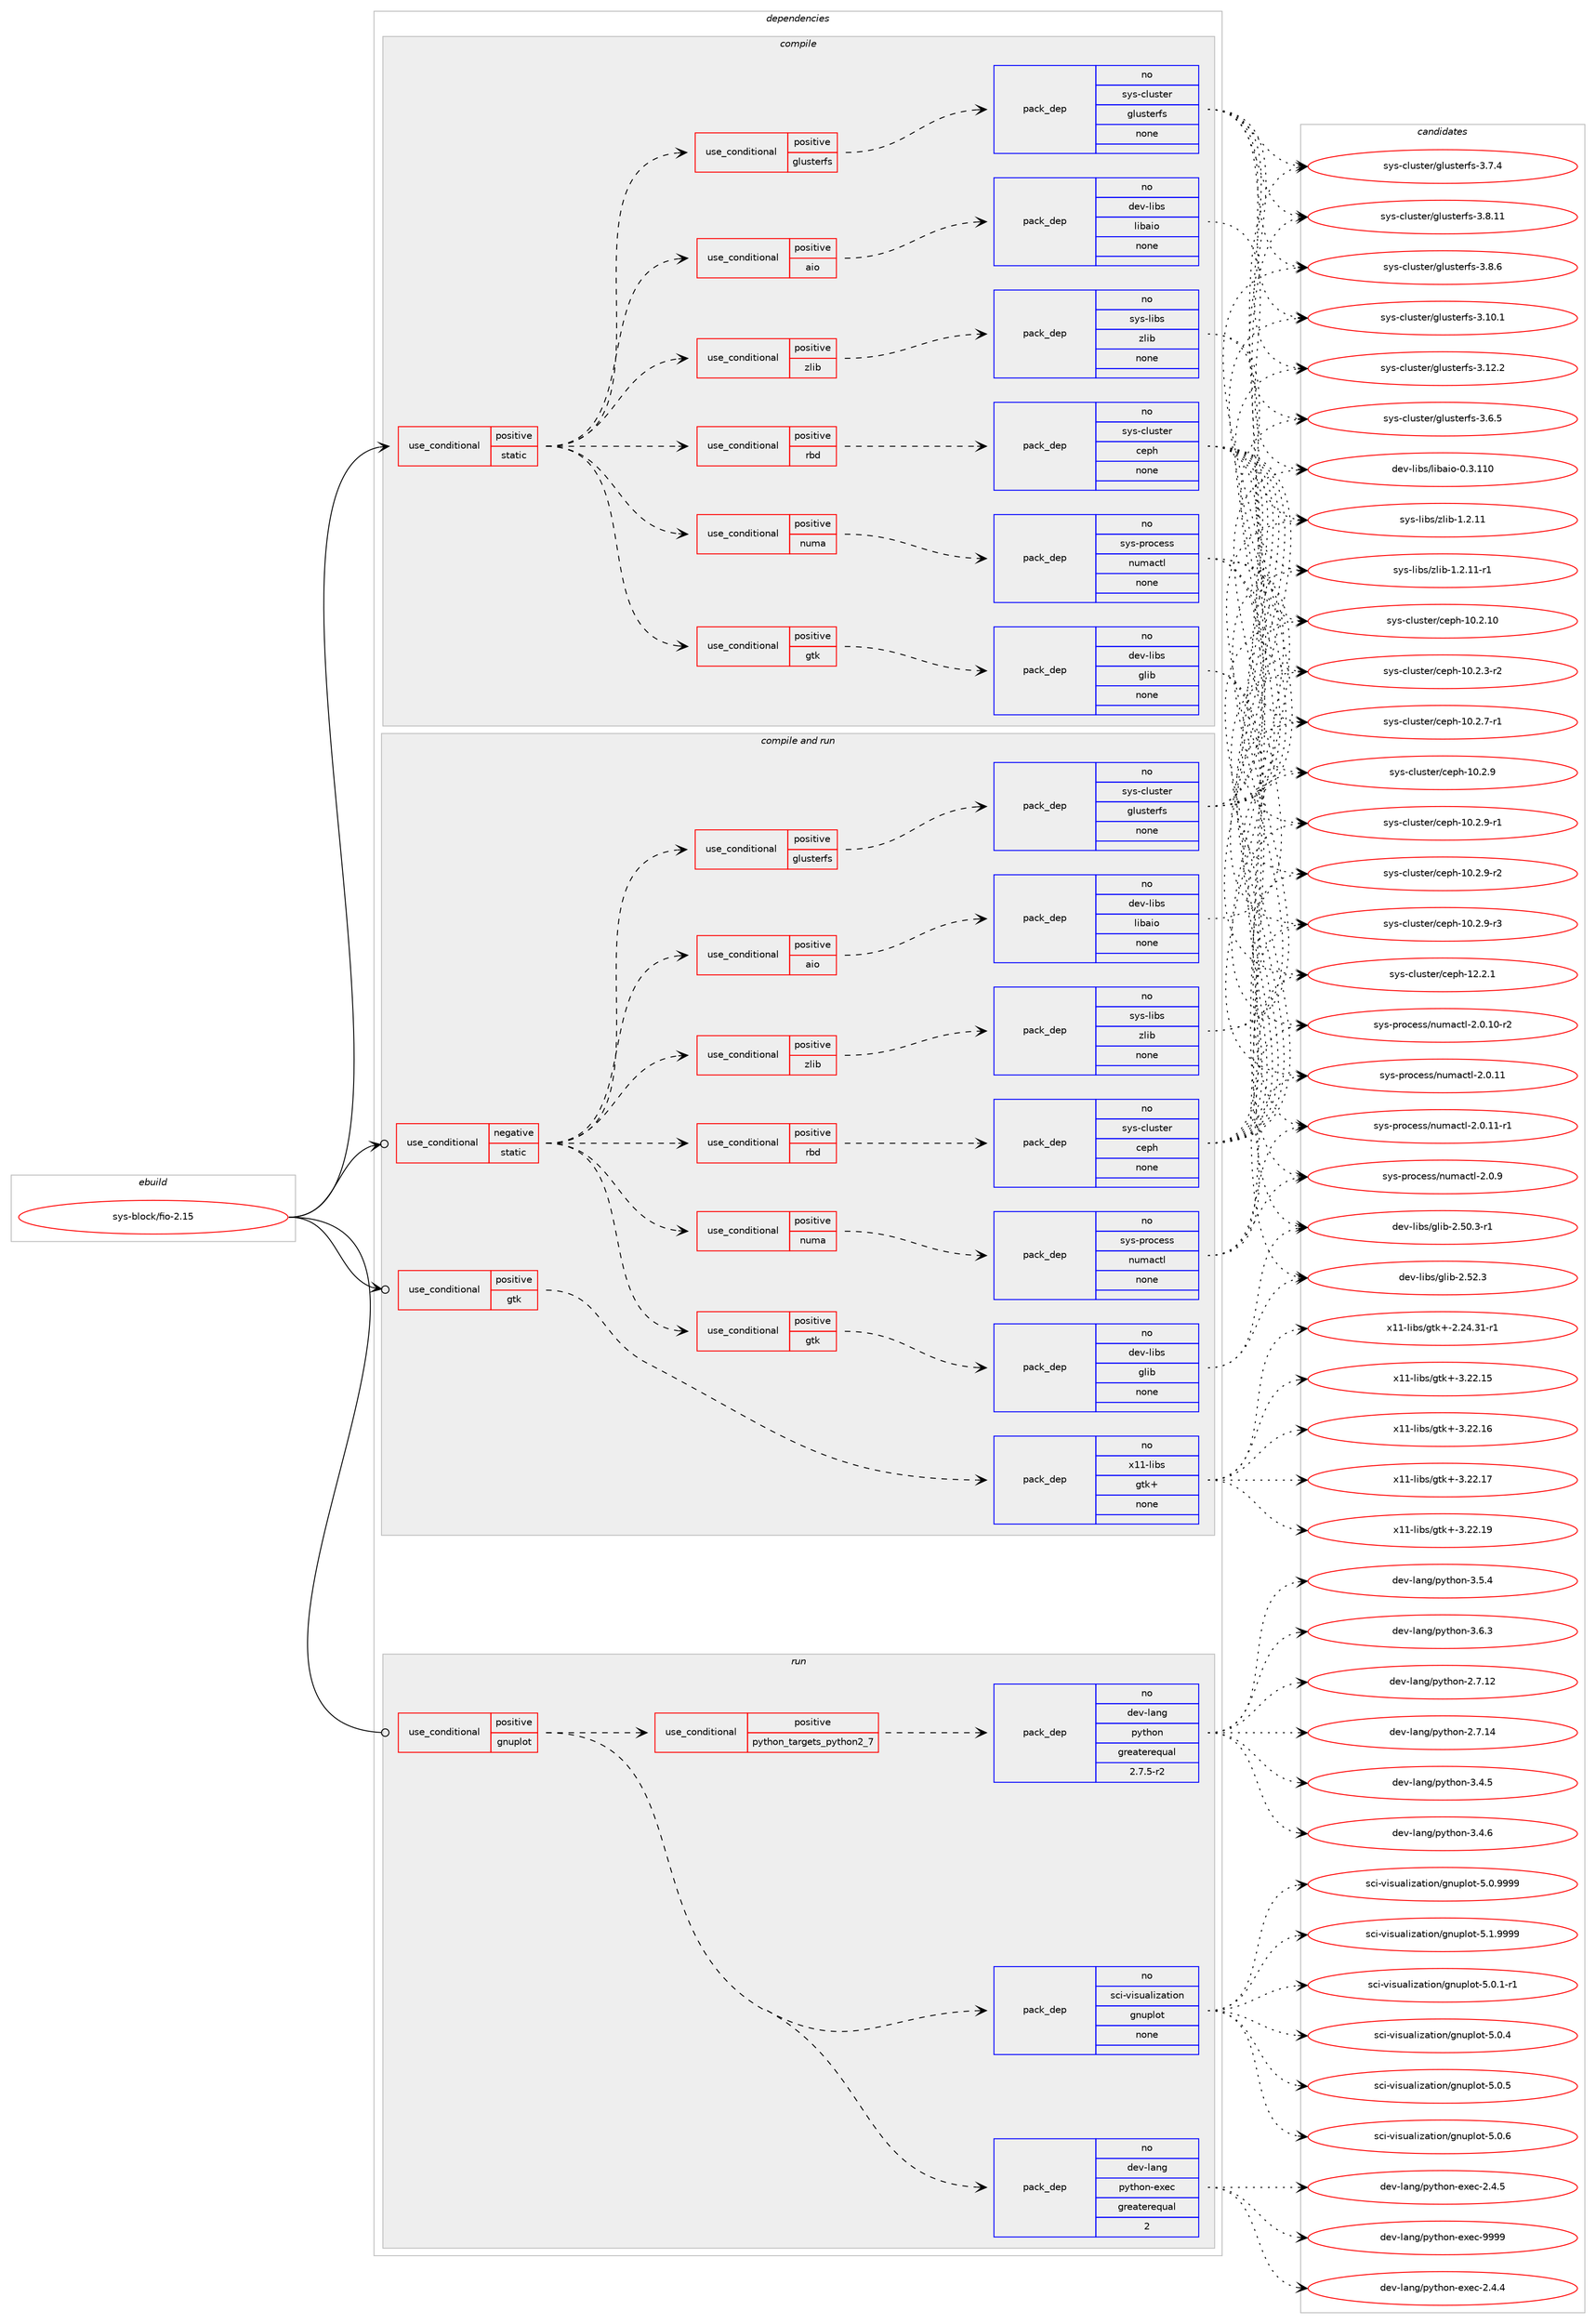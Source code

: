 digraph prolog {

# *************
# Graph options
# *************

newrank=true;
concentrate=true;
compound=true;
graph [rankdir=LR,fontname=Helvetica,fontsize=10,ranksep=1.5];#, ranksep=2.5, nodesep=0.2];
edge  [arrowhead=vee];
node  [fontname=Helvetica,fontsize=10];

# **********
# The ebuild
# **********

subgraph cluster_leftcol {
color=gray;
rank=same;
label=<<i>ebuild</i>>;
id [label="sys-block/fio-2.15", color=red, width=4, href="../sys-block/fio-2.15.svg"];
}

# ****************
# The dependencies
# ****************

subgraph cluster_midcol {
color=gray;
label=<<i>dependencies</i>>;
subgraph cluster_compile {
fillcolor="#eeeeee";
style=filled;
label=<<i>compile</i>>;
subgraph cond114643 {
dependency476107 [label=<<TABLE BORDER="0" CELLBORDER="1" CELLSPACING="0" CELLPADDING="4"><TR><TD ROWSPAN="3" CELLPADDING="10">use_conditional</TD></TR><TR><TD>positive</TD></TR><TR><TD>static</TD></TR></TABLE>>, shape=none, color=red];
subgraph cond114644 {
dependency476108 [label=<<TABLE BORDER="0" CELLBORDER="1" CELLSPACING="0" CELLPADDING="4"><TR><TD ROWSPAN="3" CELLPADDING="10">use_conditional</TD></TR><TR><TD>positive</TD></TR><TR><TD>aio</TD></TR></TABLE>>, shape=none, color=red];
subgraph pack353167 {
dependency476109 [label=<<TABLE BORDER="0" CELLBORDER="1" CELLSPACING="0" CELLPADDING="4" WIDTH="220"><TR><TD ROWSPAN="6" CELLPADDING="30">pack_dep</TD></TR><TR><TD WIDTH="110">no</TD></TR><TR><TD>dev-libs</TD></TR><TR><TD>libaio</TD></TR><TR><TD>none</TD></TR><TR><TD></TD></TR></TABLE>>, shape=none, color=blue];
}
dependency476108:e -> dependency476109:w [weight=20,style="dashed",arrowhead="vee"];
}
dependency476107:e -> dependency476108:w [weight=20,style="dashed",arrowhead="vee"];
subgraph cond114645 {
dependency476110 [label=<<TABLE BORDER="0" CELLBORDER="1" CELLSPACING="0" CELLPADDING="4"><TR><TD ROWSPAN="3" CELLPADDING="10">use_conditional</TD></TR><TR><TD>positive</TD></TR><TR><TD>glusterfs</TD></TR></TABLE>>, shape=none, color=red];
subgraph pack353168 {
dependency476111 [label=<<TABLE BORDER="0" CELLBORDER="1" CELLSPACING="0" CELLPADDING="4" WIDTH="220"><TR><TD ROWSPAN="6" CELLPADDING="30">pack_dep</TD></TR><TR><TD WIDTH="110">no</TD></TR><TR><TD>sys-cluster</TD></TR><TR><TD>glusterfs</TD></TR><TR><TD>none</TD></TR><TR><TD></TD></TR></TABLE>>, shape=none, color=blue];
}
dependency476110:e -> dependency476111:w [weight=20,style="dashed",arrowhead="vee"];
}
dependency476107:e -> dependency476110:w [weight=20,style="dashed",arrowhead="vee"];
subgraph cond114646 {
dependency476112 [label=<<TABLE BORDER="0" CELLBORDER="1" CELLSPACING="0" CELLPADDING="4"><TR><TD ROWSPAN="3" CELLPADDING="10">use_conditional</TD></TR><TR><TD>positive</TD></TR><TR><TD>gtk</TD></TR></TABLE>>, shape=none, color=red];
subgraph pack353169 {
dependency476113 [label=<<TABLE BORDER="0" CELLBORDER="1" CELLSPACING="0" CELLPADDING="4" WIDTH="220"><TR><TD ROWSPAN="6" CELLPADDING="30">pack_dep</TD></TR><TR><TD WIDTH="110">no</TD></TR><TR><TD>dev-libs</TD></TR><TR><TD>glib</TD></TR><TR><TD>none</TD></TR><TR><TD></TD></TR></TABLE>>, shape=none, color=blue];
}
dependency476112:e -> dependency476113:w [weight=20,style="dashed",arrowhead="vee"];
}
dependency476107:e -> dependency476112:w [weight=20,style="dashed",arrowhead="vee"];
subgraph cond114647 {
dependency476114 [label=<<TABLE BORDER="0" CELLBORDER="1" CELLSPACING="0" CELLPADDING="4"><TR><TD ROWSPAN="3" CELLPADDING="10">use_conditional</TD></TR><TR><TD>positive</TD></TR><TR><TD>numa</TD></TR></TABLE>>, shape=none, color=red];
subgraph pack353170 {
dependency476115 [label=<<TABLE BORDER="0" CELLBORDER="1" CELLSPACING="0" CELLPADDING="4" WIDTH="220"><TR><TD ROWSPAN="6" CELLPADDING="30">pack_dep</TD></TR><TR><TD WIDTH="110">no</TD></TR><TR><TD>sys-process</TD></TR><TR><TD>numactl</TD></TR><TR><TD>none</TD></TR><TR><TD></TD></TR></TABLE>>, shape=none, color=blue];
}
dependency476114:e -> dependency476115:w [weight=20,style="dashed",arrowhead="vee"];
}
dependency476107:e -> dependency476114:w [weight=20,style="dashed",arrowhead="vee"];
subgraph cond114648 {
dependency476116 [label=<<TABLE BORDER="0" CELLBORDER="1" CELLSPACING="0" CELLPADDING="4"><TR><TD ROWSPAN="3" CELLPADDING="10">use_conditional</TD></TR><TR><TD>positive</TD></TR><TR><TD>rbd</TD></TR></TABLE>>, shape=none, color=red];
subgraph pack353171 {
dependency476117 [label=<<TABLE BORDER="0" CELLBORDER="1" CELLSPACING="0" CELLPADDING="4" WIDTH="220"><TR><TD ROWSPAN="6" CELLPADDING="30">pack_dep</TD></TR><TR><TD WIDTH="110">no</TD></TR><TR><TD>sys-cluster</TD></TR><TR><TD>ceph</TD></TR><TR><TD>none</TD></TR><TR><TD></TD></TR></TABLE>>, shape=none, color=blue];
}
dependency476116:e -> dependency476117:w [weight=20,style="dashed",arrowhead="vee"];
}
dependency476107:e -> dependency476116:w [weight=20,style="dashed",arrowhead="vee"];
subgraph cond114649 {
dependency476118 [label=<<TABLE BORDER="0" CELLBORDER="1" CELLSPACING="0" CELLPADDING="4"><TR><TD ROWSPAN="3" CELLPADDING="10">use_conditional</TD></TR><TR><TD>positive</TD></TR><TR><TD>zlib</TD></TR></TABLE>>, shape=none, color=red];
subgraph pack353172 {
dependency476119 [label=<<TABLE BORDER="0" CELLBORDER="1" CELLSPACING="0" CELLPADDING="4" WIDTH="220"><TR><TD ROWSPAN="6" CELLPADDING="30">pack_dep</TD></TR><TR><TD WIDTH="110">no</TD></TR><TR><TD>sys-libs</TD></TR><TR><TD>zlib</TD></TR><TR><TD>none</TD></TR><TR><TD></TD></TR></TABLE>>, shape=none, color=blue];
}
dependency476118:e -> dependency476119:w [weight=20,style="dashed",arrowhead="vee"];
}
dependency476107:e -> dependency476118:w [weight=20,style="dashed",arrowhead="vee"];
}
id:e -> dependency476107:w [weight=20,style="solid",arrowhead="vee"];
}
subgraph cluster_compileandrun {
fillcolor="#eeeeee";
style=filled;
label=<<i>compile and run</i>>;
subgraph cond114650 {
dependency476120 [label=<<TABLE BORDER="0" CELLBORDER="1" CELLSPACING="0" CELLPADDING="4"><TR><TD ROWSPAN="3" CELLPADDING="10">use_conditional</TD></TR><TR><TD>negative</TD></TR><TR><TD>static</TD></TR></TABLE>>, shape=none, color=red];
subgraph cond114651 {
dependency476121 [label=<<TABLE BORDER="0" CELLBORDER="1" CELLSPACING="0" CELLPADDING="4"><TR><TD ROWSPAN="3" CELLPADDING="10">use_conditional</TD></TR><TR><TD>positive</TD></TR><TR><TD>aio</TD></TR></TABLE>>, shape=none, color=red];
subgraph pack353173 {
dependency476122 [label=<<TABLE BORDER="0" CELLBORDER="1" CELLSPACING="0" CELLPADDING="4" WIDTH="220"><TR><TD ROWSPAN="6" CELLPADDING="30">pack_dep</TD></TR><TR><TD WIDTH="110">no</TD></TR><TR><TD>dev-libs</TD></TR><TR><TD>libaio</TD></TR><TR><TD>none</TD></TR><TR><TD></TD></TR></TABLE>>, shape=none, color=blue];
}
dependency476121:e -> dependency476122:w [weight=20,style="dashed",arrowhead="vee"];
}
dependency476120:e -> dependency476121:w [weight=20,style="dashed",arrowhead="vee"];
subgraph cond114652 {
dependency476123 [label=<<TABLE BORDER="0" CELLBORDER="1" CELLSPACING="0" CELLPADDING="4"><TR><TD ROWSPAN="3" CELLPADDING="10">use_conditional</TD></TR><TR><TD>positive</TD></TR><TR><TD>glusterfs</TD></TR></TABLE>>, shape=none, color=red];
subgraph pack353174 {
dependency476124 [label=<<TABLE BORDER="0" CELLBORDER="1" CELLSPACING="0" CELLPADDING="4" WIDTH="220"><TR><TD ROWSPAN="6" CELLPADDING="30">pack_dep</TD></TR><TR><TD WIDTH="110">no</TD></TR><TR><TD>sys-cluster</TD></TR><TR><TD>glusterfs</TD></TR><TR><TD>none</TD></TR><TR><TD></TD></TR></TABLE>>, shape=none, color=blue];
}
dependency476123:e -> dependency476124:w [weight=20,style="dashed",arrowhead="vee"];
}
dependency476120:e -> dependency476123:w [weight=20,style="dashed",arrowhead="vee"];
subgraph cond114653 {
dependency476125 [label=<<TABLE BORDER="0" CELLBORDER="1" CELLSPACING="0" CELLPADDING="4"><TR><TD ROWSPAN="3" CELLPADDING="10">use_conditional</TD></TR><TR><TD>positive</TD></TR><TR><TD>gtk</TD></TR></TABLE>>, shape=none, color=red];
subgraph pack353175 {
dependency476126 [label=<<TABLE BORDER="0" CELLBORDER="1" CELLSPACING="0" CELLPADDING="4" WIDTH="220"><TR><TD ROWSPAN="6" CELLPADDING="30">pack_dep</TD></TR><TR><TD WIDTH="110">no</TD></TR><TR><TD>dev-libs</TD></TR><TR><TD>glib</TD></TR><TR><TD>none</TD></TR><TR><TD></TD></TR></TABLE>>, shape=none, color=blue];
}
dependency476125:e -> dependency476126:w [weight=20,style="dashed",arrowhead="vee"];
}
dependency476120:e -> dependency476125:w [weight=20,style="dashed",arrowhead="vee"];
subgraph cond114654 {
dependency476127 [label=<<TABLE BORDER="0" CELLBORDER="1" CELLSPACING="0" CELLPADDING="4"><TR><TD ROWSPAN="3" CELLPADDING="10">use_conditional</TD></TR><TR><TD>positive</TD></TR><TR><TD>numa</TD></TR></TABLE>>, shape=none, color=red];
subgraph pack353176 {
dependency476128 [label=<<TABLE BORDER="0" CELLBORDER="1" CELLSPACING="0" CELLPADDING="4" WIDTH="220"><TR><TD ROWSPAN="6" CELLPADDING="30">pack_dep</TD></TR><TR><TD WIDTH="110">no</TD></TR><TR><TD>sys-process</TD></TR><TR><TD>numactl</TD></TR><TR><TD>none</TD></TR><TR><TD></TD></TR></TABLE>>, shape=none, color=blue];
}
dependency476127:e -> dependency476128:w [weight=20,style="dashed",arrowhead="vee"];
}
dependency476120:e -> dependency476127:w [weight=20,style="dashed",arrowhead="vee"];
subgraph cond114655 {
dependency476129 [label=<<TABLE BORDER="0" CELLBORDER="1" CELLSPACING="0" CELLPADDING="4"><TR><TD ROWSPAN="3" CELLPADDING="10">use_conditional</TD></TR><TR><TD>positive</TD></TR><TR><TD>rbd</TD></TR></TABLE>>, shape=none, color=red];
subgraph pack353177 {
dependency476130 [label=<<TABLE BORDER="0" CELLBORDER="1" CELLSPACING="0" CELLPADDING="4" WIDTH="220"><TR><TD ROWSPAN="6" CELLPADDING="30">pack_dep</TD></TR><TR><TD WIDTH="110">no</TD></TR><TR><TD>sys-cluster</TD></TR><TR><TD>ceph</TD></TR><TR><TD>none</TD></TR><TR><TD></TD></TR></TABLE>>, shape=none, color=blue];
}
dependency476129:e -> dependency476130:w [weight=20,style="dashed",arrowhead="vee"];
}
dependency476120:e -> dependency476129:w [weight=20,style="dashed",arrowhead="vee"];
subgraph cond114656 {
dependency476131 [label=<<TABLE BORDER="0" CELLBORDER="1" CELLSPACING="0" CELLPADDING="4"><TR><TD ROWSPAN="3" CELLPADDING="10">use_conditional</TD></TR><TR><TD>positive</TD></TR><TR><TD>zlib</TD></TR></TABLE>>, shape=none, color=red];
subgraph pack353178 {
dependency476132 [label=<<TABLE BORDER="0" CELLBORDER="1" CELLSPACING="0" CELLPADDING="4" WIDTH="220"><TR><TD ROWSPAN="6" CELLPADDING="30">pack_dep</TD></TR><TR><TD WIDTH="110">no</TD></TR><TR><TD>sys-libs</TD></TR><TR><TD>zlib</TD></TR><TR><TD>none</TD></TR><TR><TD></TD></TR></TABLE>>, shape=none, color=blue];
}
dependency476131:e -> dependency476132:w [weight=20,style="dashed",arrowhead="vee"];
}
dependency476120:e -> dependency476131:w [weight=20,style="dashed",arrowhead="vee"];
}
id:e -> dependency476120:w [weight=20,style="solid",arrowhead="odotvee"];
subgraph cond114657 {
dependency476133 [label=<<TABLE BORDER="0" CELLBORDER="1" CELLSPACING="0" CELLPADDING="4"><TR><TD ROWSPAN="3" CELLPADDING="10">use_conditional</TD></TR><TR><TD>positive</TD></TR><TR><TD>gtk</TD></TR></TABLE>>, shape=none, color=red];
subgraph pack353179 {
dependency476134 [label=<<TABLE BORDER="0" CELLBORDER="1" CELLSPACING="0" CELLPADDING="4" WIDTH="220"><TR><TD ROWSPAN="6" CELLPADDING="30">pack_dep</TD></TR><TR><TD WIDTH="110">no</TD></TR><TR><TD>x11-libs</TD></TR><TR><TD>gtk+</TD></TR><TR><TD>none</TD></TR><TR><TD></TD></TR></TABLE>>, shape=none, color=blue];
}
dependency476133:e -> dependency476134:w [weight=20,style="dashed",arrowhead="vee"];
}
id:e -> dependency476133:w [weight=20,style="solid",arrowhead="odotvee"];
}
subgraph cluster_run {
fillcolor="#eeeeee";
style=filled;
label=<<i>run</i>>;
subgraph cond114658 {
dependency476135 [label=<<TABLE BORDER="0" CELLBORDER="1" CELLSPACING="0" CELLPADDING="4"><TR><TD ROWSPAN="3" CELLPADDING="10">use_conditional</TD></TR><TR><TD>positive</TD></TR><TR><TD>gnuplot</TD></TR></TABLE>>, shape=none, color=red];
subgraph pack353180 {
dependency476136 [label=<<TABLE BORDER="0" CELLBORDER="1" CELLSPACING="0" CELLPADDING="4" WIDTH="220"><TR><TD ROWSPAN="6" CELLPADDING="30">pack_dep</TD></TR><TR><TD WIDTH="110">no</TD></TR><TR><TD>sci-visualization</TD></TR><TR><TD>gnuplot</TD></TR><TR><TD>none</TD></TR><TR><TD></TD></TR></TABLE>>, shape=none, color=blue];
}
dependency476135:e -> dependency476136:w [weight=20,style="dashed",arrowhead="vee"];
subgraph cond114659 {
dependency476137 [label=<<TABLE BORDER="0" CELLBORDER="1" CELLSPACING="0" CELLPADDING="4"><TR><TD ROWSPAN="3" CELLPADDING="10">use_conditional</TD></TR><TR><TD>positive</TD></TR><TR><TD>python_targets_python2_7</TD></TR></TABLE>>, shape=none, color=red];
subgraph pack353181 {
dependency476138 [label=<<TABLE BORDER="0" CELLBORDER="1" CELLSPACING="0" CELLPADDING="4" WIDTH="220"><TR><TD ROWSPAN="6" CELLPADDING="30">pack_dep</TD></TR><TR><TD WIDTH="110">no</TD></TR><TR><TD>dev-lang</TD></TR><TR><TD>python</TD></TR><TR><TD>greaterequal</TD></TR><TR><TD>2.7.5-r2</TD></TR></TABLE>>, shape=none, color=blue];
}
dependency476137:e -> dependency476138:w [weight=20,style="dashed",arrowhead="vee"];
}
dependency476135:e -> dependency476137:w [weight=20,style="dashed",arrowhead="vee"];
subgraph pack353182 {
dependency476139 [label=<<TABLE BORDER="0" CELLBORDER="1" CELLSPACING="0" CELLPADDING="4" WIDTH="220"><TR><TD ROWSPAN="6" CELLPADDING="30">pack_dep</TD></TR><TR><TD WIDTH="110">no</TD></TR><TR><TD>dev-lang</TD></TR><TR><TD>python-exec</TD></TR><TR><TD>greaterequal</TD></TR><TR><TD>2</TD></TR></TABLE>>, shape=none, color=blue];
}
dependency476135:e -> dependency476139:w [weight=20,style="dashed",arrowhead="vee"];
}
id:e -> dependency476135:w [weight=20,style="solid",arrowhead="odot"];
}
}

# **************
# The candidates
# **************

subgraph cluster_choices {
rank=same;
color=gray;
label=<<i>candidates</i>>;

subgraph choice353167 {
color=black;
nodesep=1;
choice10010111845108105981154710810598971051114548465146494948 [label="dev-libs/libaio-0.3.110", color=red, width=4,href="../dev-libs/libaio-0.3.110.svg"];
dependency476109:e -> choice10010111845108105981154710810598971051114548465146494948:w [style=dotted,weight="100"];
}
subgraph choice353168 {
color=black;
nodesep=1;
choice11512111545991081171151161011144710310811711511610111410211545514649484649 [label="sys-cluster/glusterfs-3.10.1", color=red, width=4,href="../sys-cluster/glusterfs-3.10.1.svg"];
choice11512111545991081171151161011144710310811711511610111410211545514649504650 [label="sys-cluster/glusterfs-3.12.2", color=red, width=4,href="../sys-cluster/glusterfs-3.12.2.svg"];
choice115121115459910811711511610111447103108117115116101114102115455146544653 [label="sys-cluster/glusterfs-3.6.5", color=red, width=4,href="../sys-cluster/glusterfs-3.6.5.svg"];
choice115121115459910811711511610111447103108117115116101114102115455146554652 [label="sys-cluster/glusterfs-3.7.4", color=red, width=4,href="../sys-cluster/glusterfs-3.7.4.svg"];
choice11512111545991081171151161011144710310811711511610111410211545514656464949 [label="sys-cluster/glusterfs-3.8.11", color=red, width=4,href="../sys-cluster/glusterfs-3.8.11.svg"];
choice115121115459910811711511610111447103108117115116101114102115455146564654 [label="sys-cluster/glusterfs-3.8.6", color=red, width=4,href="../sys-cluster/glusterfs-3.8.6.svg"];
dependency476111:e -> choice11512111545991081171151161011144710310811711511610111410211545514649484649:w [style=dotted,weight="100"];
dependency476111:e -> choice11512111545991081171151161011144710310811711511610111410211545514649504650:w [style=dotted,weight="100"];
dependency476111:e -> choice115121115459910811711511610111447103108117115116101114102115455146544653:w [style=dotted,weight="100"];
dependency476111:e -> choice115121115459910811711511610111447103108117115116101114102115455146554652:w [style=dotted,weight="100"];
dependency476111:e -> choice11512111545991081171151161011144710310811711511610111410211545514656464949:w [style=dotted,weight="100"];
dependency476111:e -> choice115121115459910811711511610111447103108117115116101114102115455146564654:w [style=dotted,weight="100"];
}
subgraph choice353169 {
color=black;
nodesep=1;
choice10010111845108105981154710310810598455046534846514511449 [label="dev-libs/glib-2.50.3-r1", color=red, width=4,href="../dev-libs/glib-2.50.3-r1.svg"];
choice1001011184510810598115471031081059845504653504651 [label="dev-libs/glib-2.52.3", color=red, width=4,href="../dev-libs/glib-2.52.3.svg"];
dependency476113:e -> choice10010111845108105981154710310810598455046534846514511449:w [style=dotted,weight="100"];
dependency476113:e -> choice1001011184510810598115471031081059845504653504651:w [style=dotted,weight="100"];
}
subgraph choice353170 {
color=black;
nodesep=1;
choice1151211154511211411199101115115471101171099799116108455046484649484511450 [label="sys-process/numactl-2.0.10-r2", color=red, width=4,href="../sys-process/numactl-2.0.10-r2.svg"];
choice115121115451121141119910111511547110117109979911610845504648464949 [label="sys-process/numactl-2.0.11", color=red, width=4,href="../sys-process/numactl-2.0.11.svg"];
choice1151211154511211411199101115115471101171099799116108455046484649494511449 [label="sys-process/numactl-2.0.11-r1", color=red, width=4,href="../sys-process/numactl-2.0.11-r1.svg"];
choice1151211154511211411199101115115471101171099799116108455046484657 [label="sys-process/numactl-2.0.9", color=red, width=4,href="../sys-process/numactl-2.0.9.svg"];
dependency476115:e -> choice1151211154511211411199101115115471101171099799116108455046484649484511450:w [style=dotted,weight="100"];
dependency476115:e -> choice115121115451121141119910111511547110117109979911610845504648464949:w [style=dotted,weight="100"];
dependency476115:e -> choice1151211154511211411199101115115471101171099799116108455046484649494511449:w [style=dotted,weight="100"];
dependency476115:e -> choice1151211154511211411199101115115471101171099799116108455046484657:w [style=dotted,weight="100"];
}
subgraph choice353171 {
color=black;
nodesep=1;
choice115121115459910811711511610111447991011121044549484650464948 [label="sys-cluster/ceph-10.2.10", color=red, width=4,href="../sys-cluster/ceph-10.2.10.svg"];
choice11512111545991081171151161011144799101112104454948465046514511450 [label="sys-cluster/ceph-10.2.3-r2", color=red, width=4,href="../sys-cluster/ceph-10.2.3-r2.svg"];
choice11512111545991081171151161011144799101112104454948465046554511449 [label="sys-cluster/ceph-10.2.7-r1", color=red, width=4,href="../sys-cluster/ceph-10.2.7-r1.svg"];
choice1151211154599108117115116101114479910111210445494846504657 [label="sys-cluster/ceph-10.2.9", color=red, width=4,href="../sys-cluster/ceph-10.2.9.svg"];
choice11512111545991081171151161011144799101112104454948465046574511449 [label="sys-cluster/ceph-10.2.9-r1", color=red, width=4,href="../sys-cluster/ceph-10.2.9-r1.svg"];
choice11512111545991081171151161011144799101112104454948465046574511450 [label="sys-cluster/ceph-10.2.9-r2", color=red, width=4,href="../sys-cluster/ceph-10.2.9-r2.svg"];
choice11512111545991081171151161011144799101112104454948465046574511451 [label="sys-cluster/ceph-10.2.9-r3", color=red, width=4,href="../sys-cluster/ceph-10.2.9-r3.svg"];
choice1151211154599108117115116101114479910111210445495046504649 [label="sys-cluster/ceph-12.2.1", color=red, width=4,href="../sys-cluster/ceph-12.2.1.svg"];
dependency476117:e -> choice115121115459910811711511610111447991011121044549484650464948:w [style=dotted,weight="100"];
dependency476117:e -> choice11512111545991081171151161011144799101112104454948465046514511450:w [style=dotted,weight="100"];
dependency476117:e -> choice11512111545991081171151161011144799101112104454948465046554511449:w [style=dotted,weight="100"];
dependency476117:e -> choice1151211154599108117115116101114479910111210445494846504657:w [style=dotted,weight="100"];
dependency476117:e -> choice11512111545991081171151161011144799101112104454948465046574511449:w [style=dotted,weight="100"];
dependency476117:e -> choice11512111545991081171151161011144799101112104454948465046574511450:w [style=dotted,weight="100"];
dependency476117:e -> choice11512111545991081171151161011144799101112104454948465046574511451:w [style=dotted,weight="100"];
dependency476117:e -> choice1151211154599108117115116101114479910111210445495046504649:w [style=dotted,weight="100"];
}
subgraph choice353172 {
color=black;
nodesep=1;
choice1151211154510810598115471221081059845494650464949 [label="sys-libs/zlib-1.2.11", color=red, width=4,href="../sys-libs/zlib-1.2.11.svg"];
choice11512111545108105981154712210810598454946504649494511449 [label="sys-libs/zlib-1.2.11-r1", color=red, width=4,href="../sys-libs/zlib-1.2.11-r1.svg"];
dependency476119:e -> choice1151211154510810598115471221081059845494650464949:w [style=dotted,weight="100"];
dependency476119:e -> choice11512111545108105981154712210810598454946504649494511449:w [style=dotted,weight="100"];
}
subgraph choice353173 {
color=black;
nodesep=1;
choice10010111845108105981154710810598971051114548465146494948 [label="dev-libs/libaio-0.3.110", color=red, width=4,href="../dev-libs/libaio-0.3.110.svg"];
dependency476122:e -> choice10010111845108105981154710810598971051114548465146494948:w [style=dotted,weight="100"];
}
subgraph choice353174 {
color=black;
nodesep=1;
choice11512111545991081171151161011144710310811711511610111410211545514649484649 [label="sys-cluster/glusterfs-3.10.1", color=red, width=4,href="../sys-cluster/glusterfs-3.10.1.svg"];
choice11512111545991081171151161011144710310811711511610111410211545514649504650 [label="sys-cluster/glusterfs-3.12.2", color=red, width=4,href="../sys-cluster/glusterfs-3.12.2.svg"];
choice115121115459910811711511610111447103108117115116101114102115455146544653 [label="sys-cluster/glusterfs-3.6.5", color=red, width=4,href="../sys-cluster/glusterfs-3.6.5.svg"];
choice115121115459910811711511610111447103108117115116101114102115455146554652 [label="sys-cluster/glusterfs-3.7.4", color=red, width=4,href="../sys-cluster/glusterfs-3.7.4.svg"];
choice11512111545991081171151161011144710310811711511610111410211545514656464949 [label="sys-cluster/glusterfs-3.8.11", color=red, width=4,href="../sys-cluster/glusterfs-3.8.11.svg"];
choice115121115459910811711511610111447103108117115116101114102115455146564654 [label="sys-cluster/glusterfs-3.8.6", color=red, width=4,href="../sys-cluster/glusterfs-3.8.6.svg"];
dependency476124:e -> choice11512111545991081171151161011144710310811711511610111410211545514649484649:w [style=dotted,weight="100"];
dependency476124:e -> choice11512111545991081171151161011144710310811711511610111410211545514649504650:w [style=dotted,weight="100"];
dependency476124:e -> choice115121115459910811711511610111447103108117115116101114102115455146544653:w [style=dotted,weight="100"];
dependency476124:e -> choice115121115459910811711511610111447103108117115116101114102115455146554652:w [style=dotted,weight="100"];
dependency476124:e -> choice11512111545991081171151161011144710310811711511610111410211545514656464949:w [style=dotted,weight="100"];
dependency476124:e -> choice115121115459910811711511610111447103108117115116101114102115455146564654:w [style=dotted,weight="100"];
}
subgraph choice353175 {
color=black;
nodesep=1;
choice10010111845108105981154710310810598455046534846514511449 [label="dev-libs/glib-2.50.3-r1", color=red, width=4,href="../dev-libs/glib-2.50.3-r1.svg"];
choice1001011184510810598115471031081059845504653504651 [label="dev-libs/glib-2.52.3", color=red, width=4,href="../dev-libs/glib-2.52.3.svg"];
dependency476126:e -> choice10010111845108105981154710310810598455046534846514511449:w [style=dotted,weight="100"];
dependency476126:e -> choice1001011184510810598115471031081059845504653504651:w [style=dotted,weight="100"];
}
subgraph choice353176 {
color=black;
nodesep=1;
choice1151211154511211411199101115115471101171099799116108455046484649484511450 [label="sys-process/numactl-2.0.10-r2", color=red, width=4,href="../sys-process/numactl-2.0.10-r2.svg"];
choice115121115451121141119910111511547110117109979911610845504648464949 [label="sys-process/numactl-2.0.11", color=red, width=4,href="../sys-process/numactl-2.0.11.svg"];
choice1151211154511211411199101115115471101171099799116108455046484649494511449 [label="sys-process/numactl-2.0.11-r1", color=red, width=4,href="../sys-process/numactl-2.0.11-r1.svg"];
choice1151211154511211411199101115115471101171099799116108455046484657 [label="sys-process/numactl-2.0.9", color=red, width=4,href="../sys-process/numactl-2.0.9.svg"];
dependency476128:e -> choice1151211154511211411199101115115471101171099799116108455046484649484511450:w [style=dotted,weight="100"];
dependency476128:e -> choice115121115451121141119910111511547110117109979911610845504648464949:w [style=dotted,weight="100"];
dependency476128:e -> choice1151211154511211411199101115115471101171099799116108455046484649494511449:w [style=dotted,weight="100"];
dependency476128:e -> choice1151211154511211411199101115115471101171099799116108455046484657:w [style=dotted,weight="100"];
}
subgraph choice353177 {
color=black;
nodesep=1;
choice115121115459910811711511610111447991011121044549484650464948 [label="sys-cluster/ceph-10.2.10", color=red, width=4,href="../sys-cluster/ceph-10.2.10.svg"];
choice11512111545991081171151161011144799101112104454948465046514511450 [label="sys-cluster/ceph-10.2.3-r2", color=red, width=4,href="../sys-cluster/ceph-10.2.3-r2.svg"];
choice11512111545991081171151161011144799101112104454948465046554511449 [label="sys-cluster/ceph-10.2.7-r1", color=red, width=4,href="../sys-cluster/ceph-10.2.7-r1.svg"];
choice1151211154599108117115116101114479910111210445494846504657 [label="sys-cluster/ceph-10.2.9", color=red, width=4,href="../sys-cluster/ceph-10.2.9.svg"];
choice11512111545991081171151161011144799101112104454948465046574511449 [label="sys-cluster/ceph-10.2.9-r1", color=red, width=4,href="../sys-cluster/ceph-10.2.9-r1.svg"];
choice11512111545991081171151161011144799101112104454948465046574511450 [label="sys-cluster/ceph-10.2.9-r2", color=red, width=4,href="../sys-cluster/ceph-10.2.9-r2.svg"];
choice11512111545991081171151161011144799101112104454948465046574511451 [label="sys-cluster/ceph-10.2.9-r3", color=red, width=4,href="../sys-cluster/ceph-10.2.9-r3.svg"];
choice1151211154599108117115116101114479910111210445495046504649 [label="sys-cluster/ceph-12.2.1", color=red, width=4,href="../sys-cluster/ceph-12.2.1.svg"];
dependency476130:e -> choice115121115459910811711511610111447991011121044549484650464948:w [style=dotted,weight="100"];
dependency476130:e -> choice11512111545991081171151161011144799101112104454948465046514511450:w [style=dotted,weight="100"];
dependency476130:e -> choice11512111545991081171151161011144799101112104454948465046554511449:w [style=dotted,weight="100"];
dependency476130:e -> choice1151211154599108117115116101114479910111210445494846504657:w [style=dotted,weight="100"];
dependency476130:e -> choice11512111545991081171151161011144799101112104454948465046574511449:w [style=dotted,weight="100"];
dependency476130:e -> choice11512111545991081171151161011144799101112104454948465046574511450:w [style=dotted,weight="100"];
dependency476130:e -> choice11512111545991081171151161011144799101112104454948465046574511451:w [style=dotted,weight="100"];
dependency476130:e -> choice1151211154599108117115116101114479910111210445495046504649:w [style=dotted,weight="100"];
}
subgraph choice353178 {
color=black;
nodesep=1;
choice1151211154510810598115471221081059845494650464949 [label="sys-libs/zlib-1.2.11", color=red, width=4,href="../sys-libs/zlib-1.2.11.svg"];
choice11512111545108105981154712210810598454946504649494511449 [label="sys-libs/zlib-1.2.11-r1", color=red, width=4,href="../sys-libs/zlib-1.2.11-r1.svg"];
dependency476132:e -> choice1151211154510810598115471221081059845494650464949:w [style=dotted,weight="100"];
dependency476132:e -> choice11512111545108105981154712210810598454946504649494511449:w [style=dotted,weight="100"];
}
subgraph choice353179 {
color=black;
nodesep=1;
choice12049494510810598115471031161074345504650524651494511449 [label="x11-libs/gtk+-2.24.31-r1", color=red, width=4,href="../x11-libs/gtk+-2.24.31-r1.svg"];
choice1204949451081059811547103116107434551465050464953 [label="x11-libs/gtk+-3.22.15", color=red, width=4,href="../x11-libs/gtk+-3.22.15.svg"];
choice1204949451081059811547103116107434551465050464954 [label="x11-libs/gtk+-3.22.16", color=red, width=4,href="../x11-libs/gtk+-3.22.16.svg"];
choice1204949451081059811547103116107434551465050464955 [label="x11-libs/gtk+-3.22.17", color=red, width=4,href="../x11-libs/gtk+-3.22.17.svg"];
choice1204949451081059811547103116107434551465050464957 [label="x11-libs/gtk+-3.22.19", color=red, width=4,href="../x11-libs/gtk+-3.22.19.svg"];
dependency476134:e -> choice12049494510810598115471031161074345504650524651494511449:w [style=dotted,weight="100"];
dependency476134:e -> choice1204949451081059811547103116107434551465050464953:w [style=dotted,weight="100"];
dependency476134:e -> choice1204949451081059811547103116107434551465050464954:w [style=dotted,weight="100"];
dependency476134:e -> choice1204949451081059811547103116107434551465050464955:w [style=dotted,weight="100"];
dependency476134:e -> choice1204949451081059811547103116107434551465050464957:w [style=dotted,weight="100"];
}
subgraph choice353180 {
color=black;
nodesep=1;
choice11599105451181051151179710810512297116105111110471031101171121081111164553464846494511449 [label="sci-visualization/gnuplot-5.0.1-r1", color=red, width=4,href="../sci-visualization/gnuplot-5.0.1-r1.svg"];
choice1159910545118105115117971081051229711610511111047103110117112108111116455346484652 [label="sci-visualization/gnuplot-5.0.4", color=red, width=4,href="../sci-visualization/gnuplot-5.0.4.svg"];
choice1159910545118105115117971081051229711610511111047103110117112108111116455346484653 [label="sci-visualization/gnuplot-5.0.5", color=red, width=4,href="../sci-visualization/gnuplot-5.0.5.svg"];
choice1159910545118105115117971081051229711610511111047103110117112108111116455346484654 [label="sci-visualization/gnuplot-5.0.6", color=red, width=4,href="../sci-visualization/gnuplot-5.0.6.svg"];
choice1159910545118105115117971081051229711610511111047103110117112108111116455346484657575757 [label="sci-visualization/gnuplot-5.0.9999", color=red, width=4,href="../sci-visualization/gnuplot-5.0.9999.svg"];
choice1159910545118105115117971081051229711610511111047103110117112108111116455346494657575757 [label="sci-visualization/gnuplot-5.1.9999", color=red, width=4,href="../sci-visualization/gnuplot-5.1.9999.svg"];
dependency476136:e -> choice11599105451181051151179710810512297116105111110471031101171121081111164553464846494511449:w [style=dotted,weight="100"];
dependency476136:e -> choice1159910545118105115117971081051229711610511111047103110117112108111116455346484652:w [style=dotted,weight="100"];
dependency476136:e -> choice1159910545118105115117971081051229711610511111047103110117112108111116455346484653:w [style=dotted,weight="100"];
dependency476136:e -> choice1159910545118105115117971081051229711610511111047103110117112108111116455346484654:w [style=dotted,weight="100"];
dependency476136:e -> choice1159910545118105115117971081051229711610511111047103110117112108111116455346484657575757:w [style=dotted,weight="100"];
dependency476136:e -> choice1159910545118105115117971081051229711610511111047103110117112108111116455346494657575757:w [style=dotted,weight="100"];
}
subgraph choice353181 {
color=black;
nodesep=1;
choice10010111845108971101034711212111610411111045504655464950 [label="dev-lang/python-2.7.12", color=red, width=4,href="../dev-lang/python-2.7.12.svg"];
choice10010111845108971101034711212111610411111045504655464952 [label="dev-lang/python-2.7.14", color=red, width=4,href="../dev-lang/python-2.7.14.svg"];
choice100101118451089711010347112121116104111110455146524653 [label="dev-lang/python-3.4.5", color=red, width=4,href="../dev-lang/python-3.4.5.svg"];
choice100101118451089711010347112121116104111110455146524654 [label="dev-lang/python-3.4.6", color=red, width=4,href="../dev-lang/python-3.4.6.svg"];
choice100101118451089711010347112121116104111110455146534652 [label="dev-lang/python-3.5.4", color=red, width=4,href="../dev-lang/python-3.5.4.svg"];
choice100101118451089711010347112121116104111110455146544651 [label="dev-lang/python-3.6.3", color=red, width=4,href="../dev-lang/python-3.6.3.svg"];
dependency476138:e -> choice10010111845108971101034711212111610411111045504655464950:w [style=dotted,weight="100"];
dependency476138:e -> choice10010111845108971101034711212111610411111045504655464952:w [style=dotted,weight="100"];
dependency476138:e -> choice100101118451089711010347112121116104111110455146524653:w [style=dotted,weight="100"];
dependency476138:e -> choice100101118451089711010347112121116104111110455146524654:w [style=dotted,weight="100"];
dependency476138:e -> choice100101118451089711010347112121116104111110455146534652:w [style=dotted,weight="100"];
dependency476138:e -> choice100101118451089711010347112121116104111110455146544651:w [style=dotted,weight="100"];
}
subgraph choice353182 {
color=black;
nodesep=1;
choice1001011184510897110103471121211161041111104510112010199455046524652 [label="dev-lang/python-exec-2.4.4", color=red, width=4,href="../dev-lang/python-exec-2.4.4.svg"];
choice1001011184510897110103471121211161041111104510112010199455046524653 [label="dev-lang/python-exec-2.4.5", color=red, width=4,href="../dev-lang/python-exec-2.4.5.svg"];
choice10010111845108971101034711212111610411111045101120101994557575757 [label="dev-lang/python-exec-9999", color=red, width=4,href="../dev-lang/python-exec-9999.svg"];
dependency476139:e -> choice1001011184510897110103471121211161041111104510112010199455046524652:w [style=dotted,weight="100"];
dependency476139:e -> choice1001011184510897110103471121211161041111104510112010199455046524653:w [style=dotted,weight="100"];
dependency476139:e -> choice10010111845108971101034711212111610411111045101120101994557575757:w [style=dotted,weight="100"];
}
}

}
